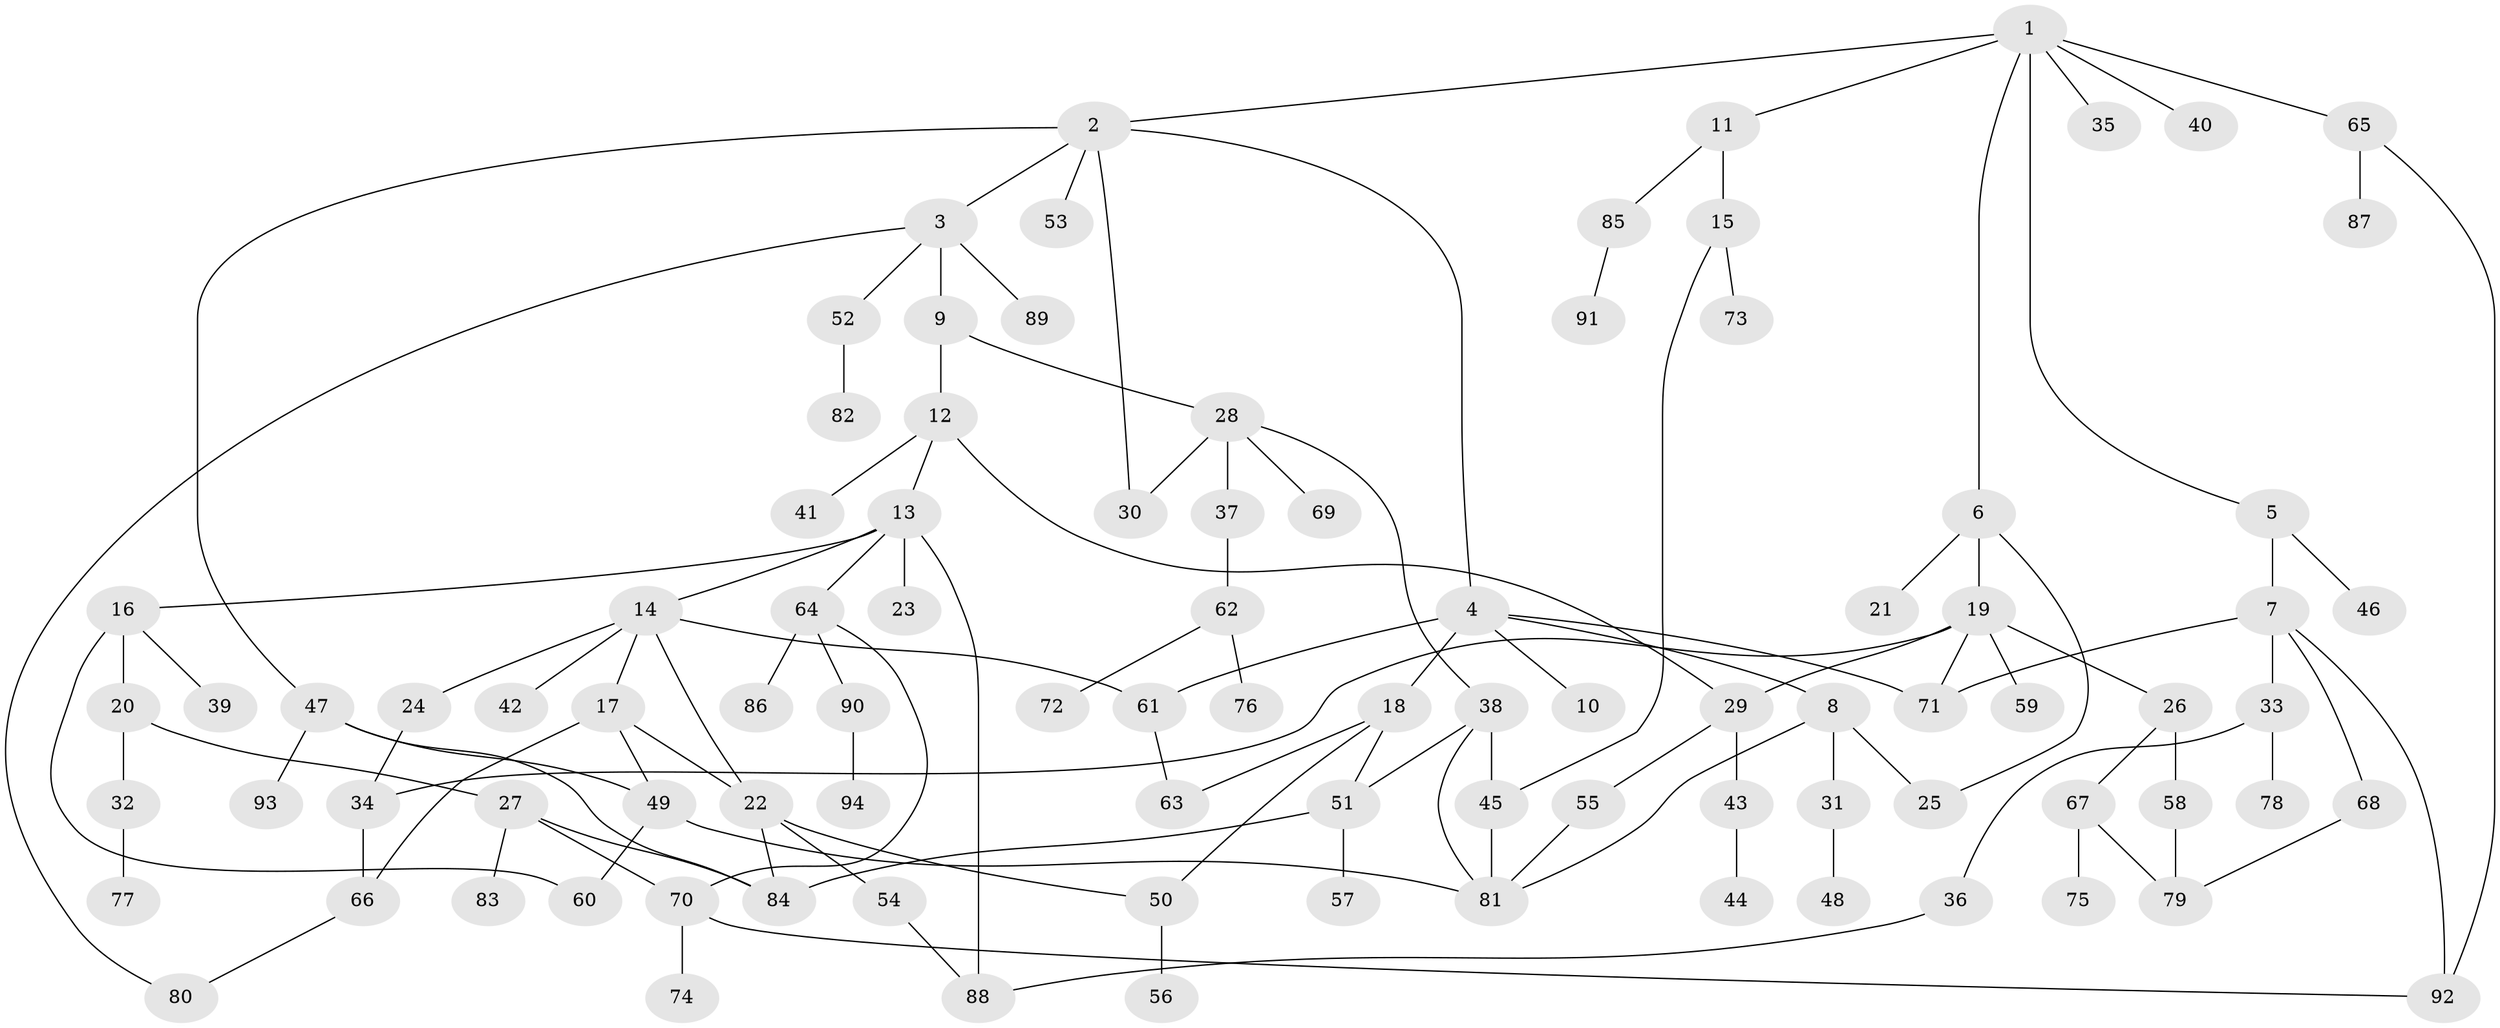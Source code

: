 // coarse degree distribution, {9: 0.031746031746031744, 7: 0.015873015873015872, 6: 0.06349206349206349, 4: 0.047619047619047616, 3: 0.20634920634920634, 1: 0.38095238095238093, 8: 0.015873015873015872, 5: 0.09523809523809523, 2: 0.14285714285714285}
// Generated by graph-tools (version 1.1) at 2025/41/03/06/25 10:41:26]
// undirected, 94 vertices, 123 edges
graph export_dot {
graph [start="1"]
  node [color=gray90,style=filled];
  1;
  2;
  3;
  4;
  5;
  6;
  7;
  8;
  9;
  10;
  11;
  12;
  13;
  14;
  15;
  16;
  17;
  18;
  19;
  20;
  21;
  22;
  23;
  24;
  25;
  26;
  27;
  28;
  29;
  30;
  31;
  32;
  33;
  34;
  35;
  36;
  37;
  38;
  39;
  40;
  41;
  42;
  43;
  44;
  45;
  46;
  47;
  48;
  49;
  50;
  51;
  52;
  53;
  54;
  55;
  56;
  57;
  58;
  59;
  60;
  61;
  62;
  63;
  64;
  65;
  66;
  67;
  68;
  69;
  70;
  71;
  72;
  73;
  74;
  75;
  76;
  77;
  78;
  79;
  80;
  81;
  82;
  83;
  84;
  85;
  86;
  87;
  88;
  89;
  90;
  91;
  92;
  93;
  94;
  1 -- 2;
  1 -- 5;
  1 -- 6;
  1 -- 11;
  1 -- 35;
  1 -- 40;
  1 -- 65;
  2 -- 3;
  2 -- 4;
  2 -- 47;
  2 -- 53;
  2 -- 30;
  3 -- 9;
  3 -- 52;
  3 -- 89;
  3 -- 80;
  4 -- 8;
  4 -- 10;
  4 -- 18;
  4 -- 61;
  4 -- 71;
  5 -- 7;
  5 -- 46;
  6 -- 19;
  6 -- 21;
  6 -- 25;
  7 -- 33;
  7 -- 68;
  7 -- 92;
  7 -- 71;
  8 -- 25;
  8 -- 31;
  8 -- 81;
  9 -- 12;
  9 -- 28;
  11 -- 15;
  11 -- 85;
  12 -- 13;
  12 -- 29;
  12 -- 41;
  13 -- 14;
  13 -- 16;
  13 -- 23;
  13 -- 64;
  13 -- 88;
  14 -- 17;
  14 -- 24;
  14 -- 42;
  14 -- 61;
  14 -- 22;
  15 -- 73;
  15 -- 45;
  16 -- 20;
  16 -- 39;
  16 -- 60;
  17 -- 22;
  17 -- 49;
  17 -- 66;
  18 -- 50;
  18 -- 51;
  18 -- 63;
  19 -- 26;
  19 -- 34;
  19 -- 59;
  19 -- 71;
  19 -- 29;
  20 -- 27;
  20 -- 32;
  22 -- 54;
  22 -- 50;
  22 -- 84;
  24 -- 34;
  26 -- 58;
  26 -- 67;
  27 -- 70;
  27 -- 83;
  27 -- 84;
  28 -- 30;
  28 -- 37;
  28 -- 38;
  28 -- 69;
  29 -- 43;
  29 -- 55;
  31 -- 48;
  32 -- 77;
  33 -- 36;
  33 -- 78;
  34 -- 66;
  36 -- 88;
  37 -- 62;
  38 -- 45;
  38 -- 51;
  38 -- 81;
  43 -- 44;
  45 -- 81;
  47 -- 49;
  47 -- 84;
  47 -- 93;
  49 -- 81;
  49 -- 60;
  50 -- 56;
  51 -- 57;
  51 -- 84;
  52 -- 82;
  54 -- 88;
  55 -- 81;
  58 -- 79;
  61 -- 63;
  62 -- 72;
  62 -- 76;
  64 -- 86;
  64 -- 90;
  64 -- 70;
  65 -- 87;
  65 -- 92;
  66 -- 80;
  67 -- 75;
  67 -- 79;
  68 -- 79;
  70 -- 74;
  70 -- 92;
  85 -- 91;
  90 -- 94;
}

